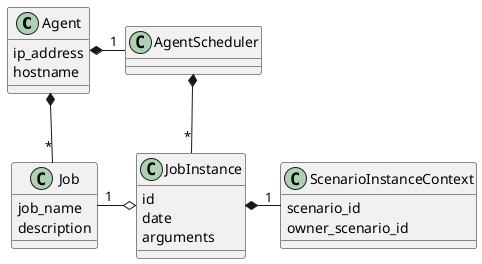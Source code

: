 @startuml

class Agent
Agent : ip_address
Agent : hostname

class AgentScheduler

class Job
Job : job_name
Job : description

class JobInstance
JobInstance : id
JobInstance : date
JobInstance : arguments

class ScenarioInstanceContext
ScenarioInstanceContext : scenario_id
ScenarioInstanceContext : owner_scenario_id

Agent *- "1" AgentScheduler
Agent *-- "*" Job
AgentScheduler *-- "*" JobInstance
Job "1" -o JobInstance
JobInstance *- "1" ScenarioInstanceContext

@enduml
